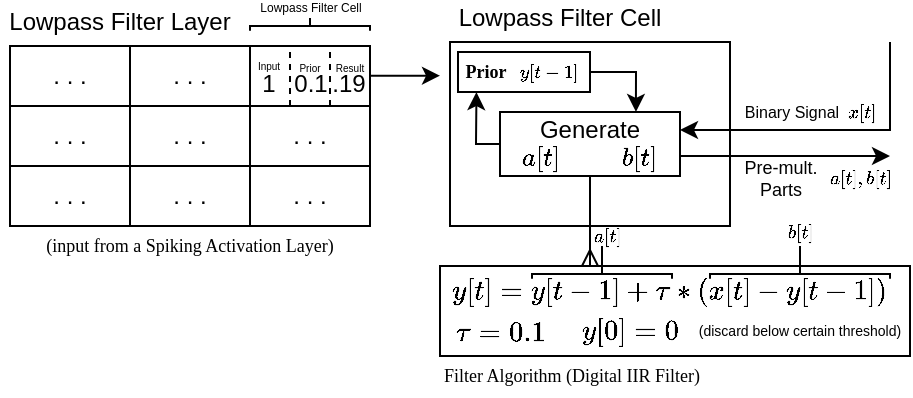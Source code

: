 <mxfile version="15.4.0" type="device"><diagram id="uoIXbic3JGS-LeMeAUY_" name="Page-1"><mxGraphModel dx="544" dy="345" grid="1" gridSize="10" guides="1" tooltips="1" connect="1" arrows="1" fold="1" page="1" pageScale="1" pageWidth="850" pageHeight="1100" math="1" shadow="0"><root><mxCell id="0"/><mxCell id="1" parent="0"/><mxCell id="ePJ33nRop-mRp14MWKkf-151" value="" style="rounded=0;whiteSpace=wrap;html=1;shadow=0;fontSize=12;fontColor=#F2F2F2;fillColor=none;" parent="1" vertex="1"><mxGeometry x="455" y="480" width="235" height="45" as="geometry"/></mxCell><mxCell id="ePJ33nRop-mRp14MWKkf-15" value="Lowpass Filter Layer" style="text;html=1;strokeColor=none;fillColor=none;align=center;verticalAlign=middle;whiteSpace=wrap;rounded=0;" parent="1" vertex="1"><mxGeometry x="235" y="348" width="120" height="20" as="geometry"/></mxCell><mxCell id="ePJ33nRop-mRp14MWKkf-20" value="$$x[t]$$" style="text;strokeColor=none;fillColor=none;align=center;verticalAlign=middle;rounded=0;fontSize=8;html=1;whiteSpace=wrap;" parent="1" vertex="1"><mxGeometry x="656" y="393" width="20" height="20" as="geometry"/></mxCell><mxCell id="ePJ33nRop-mRp14MWKkf-21" value="$$ \tau = 0.1 $$" style="text;html=1;strokeColor=none;fillColor=none;align=center;verticalAlign=middle;whiteSpace=wrap;rounded=0;" parent="1" vertex="1"><mxGeometry x="460" y="507.5" width="50" height="10" as="geometry"/></mxCell><mxCell id="ePJ33nRop-mRp14MWKkf-22" value="$$ y[t]&amp;nbsp; = y[t-1] + \tau * (x[t] - y[t-1])$$" style="text;html=1;strokeColor=none;fillColor=none;align=center;verticalAlign=middle;whiteSpace=wrap;rounded=0;" parent="1" vertex="1"><mxGeometry x="460" y="487.5" width="220" height="10" as="geometry"/></mxCell><mxCell id="ePJ33nRop-mRp14MWKkf-27" value="Binary Signal" style="text;strokeColor=none;fillColor=none;align=center;verticalAlign=middle;rounded=0;fontSize=8;html=1;whiteSpace=wrap;" parent="1" vertex="1"><mxGeometry x="601" y="393" width="60" height="20" as="geometry"/></mxCell><mxCell id="ePJ33nRop-mRp14MWKkf-28" value="" style="endArrow=classic;html=1;fontSize=8;snapToPoint=0;rounded=0;shadow=0;sketch=0;jumpStyle=none;" parent="1" edge="1"><mxGeometry width="50" height="50" relative="1" as="geometry"><mxPoint x="420" y="384.86" as="sourcePoint"/><mxPoint x="455" y="384.86" as="targetPoint"/><Array as="points"><mxPoint x="425" y="384.86"/></Array></mxGeometry></mxCell><mxCell id="ePJ33nRop-mRp14MWKkf-119" value="Input" style="text;html=1;strokeColor=none;fillColor=none;align=center;verticalAlign=middle;whiteSpace=wrap;rounded=0;fontSize=5;" parent="1" vertex="1"><mxGeometry x="361" y="379.16" width="17" as="geometry"/></mxCell><mxCell id="ePJ33nRop-mRp14MWKkf-120" value="Prior" style="text;html=1;strokeColor=none;fillColor=none;align=center;verticalAlign=middle;whiteSpace=wrap;rounded=0;fontSize=5;" parent="1" vertex="1"><mxGeometry x="380" y="379.32" width="20" as="geometry"/></mxCell><mxCell id="ePJ33nRop-mRp14MWKkf-121" value="&lt;font style=&quot;font-size: 12px&quot;&gt;1&lt;/font&gt;" style="text;html=1;strokeColor=none;fillColor=none;align=center;verticalAlign=middle;whiteSpace=wrap;rounded=0;fontSize=5;" parent="1" vertex="1"><mxGeometry x="362" y="379.16" width="15" height="20" as="geometry"/></mxCell><mxCell id="ePJ33nRop-mRp14MWKkf-122" value="&lt;span style=&quot;font-size: 12px&quot;&gt;0.1&lt;/span&gt;" style="text;html=1;strokeColor=none;fillColor=none;align=center;verticalAlign=middle;whiteSpace=wrap;rounded=0;fontSize=5;" parent="1" vertex="1"><mxGeometry x="382.5" y="379.16" width="15" height="20" as="geometry"/></mxCell><mxCell id="ePJ33nRop-mRp14MWKkf-123" value="Result" style="text;html=1;strokeColor=none;fillColor=none;align=center;verticalAlign=middle;whiteSpace=wrap;rounded=0;fontSize=5;" parent="1" vertex="1"><mxGeometry x="400" y="379.32" width="20" as="geometry"/></mxCell><mxCell id="ePJ33nRop-mRp14MWKkf-124" value="&lt;span style=&quot;font-size: 12px&quot;&gt;.19&lt;/span&gt;" style="text;html=1;strokeColor=none;fillColor=none;align=center;verticalAlign=middle;whiteSpace=wrap;rounded=0;fontSize=5;" parent="1" vertex="1"><mxGeometry x="401.5" y="379.16" width="15" height="20" as="geometry"/></mxCell><mxCell id="ePJ33nRop-mRp14MWKkf-125" value="" style="group" parent="1" vertex="1" connectable="0"><mxGeometry x="360" y="356" width="60" height="4" as="geometry"/></mxCell><mxCell id="ePJ33nRop-mRp14MWKkf-126" value="" style="endArrow=none;html=1;rounded=0;" parent="ePJ33nRop-mRp14MWKkf-125" edge="1"><mxGeometry width="50" height="50" relative="1" as="geometry"><mxPoint y="6.4" as="sourcePoint"/><mxPoint x="60" y="6.4" as="targetPoint"/><Array as="points"><mxPoint y="4"/><mxPoint x="60" y="4"/></Array></mxGeometry></mxCell><mxCell id="ePJ33nRop-mRp14MWKkf-127" value="" style="endArrow=none;html=1;" parent="ePJ33nRop-mRp14MWKkf-125" edge="1"><mxGeometry width="50" height="50" relative="1" as="geometry"><mxPoint x="30" y="4" as="sourcePoint"/><mxPoint x="30" as="targetPoint"/></mxGeometry></mxCell><mxCell id="ePJ33nRop-mRp14MWKkf-128" value="&lt;font style=&quot;font-size: 6px;&quot;&gt;Lowpass Filter Cell&lt;/font&gt;" style="text;html=1;strokeColor=none;fillColor=none;align=center;verticalAlign=middle;whiteSpace=wrap;rounded=0;fontSize=6;" parent="1" vertex="1"><mxGeometry x="362.5" y="350" width="55" height="2" as="geometry"/></mxCell><mxCell id="ePJ33nRop-mRp14MWKkf-129" value="" style="rounded=0;whiteSpace=wrap;html=1;fontColor=#525252;fillColor=none;" parent="1" vertex="1"><mxGeometry x="360" y="370" width="60" height="30" as="geometry"/></mxCell><mxCell id="ePJ33nRop-mRp14MWKkf-130" value="" style="endArrow=none;html=1;fontColor=#525252;dashed=1;" parent="1" edge="1"><mxGeometry width="50" height="50" relative="1" as="geometry"><mxPoint x="380" y="400" as="sourcePoint"/><mxPoint x="380" y="370" as="targetPoint"/></mxGeometry></mxCell><mxCell id="ePJ33nRop-mRp14MWKkf-131" value="" style="endArrow=none;html=1;fontColor=#525252;dashed=1;" parent="1" edge="1"><mxGeometry width="50" height="50" relative="1" as="geometry"><mxPoint x="400" y="400.0" as="sourcePoint"/><mxPoint x="400" y="370.0" as="targetPoint"/></mxGeometry></mxCell><mxCell id="ePJ33nRop-mRp14MWKkf-133" value="" style="shape=table;html=1;whiteSpace=wrap;startSize=0;container=1;collapsible=0;childLayout=tableLayout;fontColor=#525252;fillColor=none;rounded=0;shadow=0;" parent="1" vertex="1"><mxGeometry x="240" y="370" width="180" height="90" as="geometry"/></mxCell><mxCell id="ePJ33nRop-mRp14MWKkf-134" value="" style="shape=partialRectangle;html=1;whiteSpace=wrap;collapsible=0;dropTarget=0;pointerEvents=0;fillColor=none;top=0;left=0;bottom=0;right=0;points=[[0,0.5],[1,0.5]];portConstraint=eastwest;" parent="ePJ33nRop-mRp14MWKkf-133" vertex="1"><mxGeometry width="180" height="30" as="geometry"/></mxCell><mxCell id="ePJ33nRop-mRp14MWKkf-135" value=". . ." style="shape=partialRectangle;html=1;whiteSpace=wrap;connectable=0;fillColor=none;top=0;left=0;bottom=0;right=0;overflow=hidden;" parent="ePJ33nRop-mRp14MWKkf-134" vertex="1"><mxGeometry width="60" height="30" as="geometry"/></mxCell><mxCell id="ePJ33nRop-mRp14MWKkf-136" value=". . ." style="shape=partialRectangle;html=1;whiteSpace=wrap;connectable=0;fillColor=none;top=0;left=0;bottom=0;right=0;overflow=hidden;" parent="ePJ33nRop-mRp14MWKkf-134" vertex="1"><mxGeometry x="60" width="60" height="30" as="geometry"/></mxCell><mxCell id="ePJ33nRop-mRp14MWKkf-137" value="" style="shape=partialRectangle;html=1;whiteSpace=wrap;connectable=0;fillColor=none;top=0;left=0;bottom=0;right=0;overflow=hidden;" parent="ePJ33nRop-mRp14MWKkf-134" vertex="1"><mxGeometry x="120" width="60" height="30" as="geometry"/></mxCell><mxCell id="ePJ33nRop-mRp14MWKkf-138" value="" style="shape=partialRectangle;html=1;whiteSpace=wrap;collapsible=0;dropTarget=0;pointerEvents=0;fillColor=none;top=0;left=0;bottom=0;right=0;points=[[0,0.5],[1,0.5]];portConstraint=eastwest;" parent="ePJ33nRop-mRp14MWKkf-133" vertex="1"><mxGeometry y="30" width="180" height="30" as="geometry"/></mxCell><mxCell id="ePJ33nRop-mRp14MWKkf-139" value=". . ." style="shape=partialRectangle;html=1;whiteSpace=wrap;connectable=0;fillColor=none;top=0;left=0;bottom=0;right=0;overflow=hidden;" parent="ePJ33nRop-mRp14MWKkf-138" vertex="1"><mxGeometry width="60" height="30" as="geometry"/></mxCell><mxCell id="ePJ33nRop-mRp14MWKkf-140" value=". . ." style="shape=partialRectangle;html=1;whiteSpace=wrap;connectable=0;fillColor=none;top=0;left=0;bottom=0;right=0;overflow=hidden;" parent="ePJ33nRop-mRp14MWKkf-138" vertex="1"><mxGeometry x="60" width="60" height="30" as="geometry"/></mxCell><mxCell id="ePJ33nRop-mRp14MWKkf-141" value=". . ." style="shape=partialRectangle;html=1;whiteSpace=wrap;connectable=0;fillColor=none;top=0;left=0;bottom=0;right=0;overflow=hidden;" parent="ePJ33nRop-mRp14MWKkf-138" vertex="1"><mxGeometry x="120" width="60" height="30" as="geometry"/></mxCell><mxCell id="ePJ33nRop-mRp14MWKkf-142" value="" style="shape=partialRectangle;html=1;whiteSpace=wrap;collapsible=0;dropTarget=0;pointerEvents=0;fillColor=none;top=0;left=0;bottom=0;right=0;points=[[0,0.5],[1,0.5]];portConstraint=eastwest;" parent="ePJ33nRop-mRp14MWKkf-133" vertex="1"><mxGeometry y="60" width="180" height="30" as="geometry"/></mxCell><mxCell id="ePJ33nRop-mRp14MWKkf-143" value=". . ." style="shape=partialRectangle;html=1;whiteSpace=wrap;connectable=0;fillColor=none;top=0;left=0;bottom=0;right=0;overflow=hidden;" parent="ePJ33nRop-mRp14MWKkf-142" vertex="1"><mxGeometry width="60" height="30" as="geometry"/></mxCell><mxCell id="ePJ33nRop-mRp14MWKkf-144" value=". . ." style="shape=partialRectangle;html=1;whiteSpace=wrap;connectable=0;fillColor=none;top=0;left=0;bottom=0;right=0;overflow=hidden;" parent="ePJ33nRop-mRp14MWKkf-142" vertex="1"><mxGeometry x="60" width="60" height="30" as="geometry"/></mxCell><mxCell id="ePJ33nRop-mRp14MWKkf-145" value=". . ." style="shape=partialRectangle;html=1;whiteSpace=wrap;connectable=0;fillColor=none;top=0;left=0;bottom=0;right=0;overflow=hidden;" parent="ePJ33nRop-mRp14MWKkf-142" vertex="1"><mxGeometry x="120" width="60" height="30" as="geometry"/></mxCell><mxCell id="ePJ33nRop-mRp14MWKkf-147" value="" style="rounded=0;whiteSpace=wrap;html=1;shadow=0;fontColor=#F2F2F2;fillColor=none;" parent="1" vertex="1"><mxGeometry x="460" y="368" width="140" height="92" as="geometry"/></mxCell><mxCell id="ePJ33nRop-mRp14MWKkf-148" value="&lt;font style=&quot;font-size: 12px;&quot;&gt;Lowpass Filter Cell&lt;/font&gt;" style="text;html=1;strokeColor=none;fillColor=none;align=center;verticalAlign=middle;whiteSpace=wrap;rounded=0;fontSize=12;" parent="1" vertex="1"><mxGeometry x="460" y="350" width="110" height="12" as="geometry"/></mxCell><mxCell id="ePJ33nRop-mRp14MWKkf-150" value="" style="rounded=0;whiteSpace=wrap;html=1;shadow=0;fontSize=12;fillColor=none;" parent="1" vertex="1"><mxGeometry x="485" y="403" width="90" height="32" as="geometry"/></mxCell><mxCell id="ePJ33nRop-mRp14MWKkf-152" value="" style="endArrow=ERmany;html=1;fontSize=12;fontColor=#F2F2F2;exitX=0.5;exitY=1;exitDx=0;exitDy=0;endFill=0;" parent="1" source="ePJ33nRop-mRp14MWKkf-150" edge="1"><mxGeometry width="50" height="50" relative="1" as="geometry"><mxPoint x="530" y="570" as="sourcePoint"/><mxPoint x="530" y="480" as="targetPoint"/></mxGeometry></mxCell><mxCell id="ePJ33nRop-mRp14MWKkf-154" value="" style="endArrow=classic;html=1;fontSize=12;fontColor=#F2F2F2;entryX=1;entryY=0.5;entryDx=0;entryDy=0;rounded=0;" parent="1" edge="1"><mxGeometry width="50" height="50" relative="1" as="geometry"><mxPoint x="680" y="368" as="sourcePoint"/><mxPoint x="575" y="412" as="targetPoint"/><Array as="points"><mxPoint x="680" y="412"/></Array></mxGeometry></mxCell><mxCell id="ePJ33nRop-mRp14MWKkf-156" value="(input from a Spiking Activation Layer)" style="text;html=1;strokeColor=none;fillColor=none;align=center;verticalAlign=middle;whiteSpace=wrap;rounded=0;fontFamily=Verdana;fontSize=9;" parent="1" vertex="1"><mxGeometry x="240" y="460" width="180" height="20" as="geometry"/></mxCell><mxCell id="ePJ33nRop-mRp14MWKkf-157" value="Filter Algorithm (Digital IIR Filter)" style="text;html=1;strokeColor=none;fillColor=none;align=left;verticalAlign=middle;whiteSpace=wrap;rounded=0;shadow=0;fontSize=9;fontFamily=Verdana;" parent="1" vertex="1"><mxGeometry x="455" y="525" width="175" height="20" as="geometry"/></mxCell><mxCell id="ePJ33nRop-mRp14MWKkf-158" value="$$ y[0] = 0 $$" style="text;html=1;strokeColor=none;fillColor=none;align=center;verticalAlign=middle;whiteSpace=wrap;rounded=0;" parent="1" vertex="1"><mxGeometry x="525" y="507.5" width="50" height="10" as="geometry"/></mxCell><mxCell id="ePJ33nRop-mRp14MWKkf-159" value="" style="endArrow=classic;html=1;fontFamily=Verdana;fontSize=9;fontColor=#F2F2F2;" parent="1" edge="1"><mxGeometry width="50" height="50" relative="1" as="geometry"><mxPoint x="575" y="425" as="sourcePoint"/><mxPoint x="680" y="425" as="targetPoint"/></mxGeometry></mxCell><mxCell id="ePJ33nRop-mRp14MWKkf-161" value="$$a[t], b[t]$$" style="text;strokeColor=none;fillColor=none;align=center;verticalAlign=middle;rounded=0;fontSize=8;html=1;whiteSpace=wrap;" parent="1" vertex="1"><mxGeometry x="655" y="426" width="20" height="20" as="geometry"/></mxCell><mxCell id="ePJ33nRop-mRp14MWKkf-163" value="" style="rounded=0;whiteSpace=wrap;html=1;shadow=0;fontFamily=Verdana;fontSize=9;fontColor=#F2F2F2;fillColor=none;align=left;" parent="1" vertex="1"><mxGeometry x="464" y="373" width="66" height="20" as="geometry"/></mxCell><mxCell id="ePJ33nRop-mRp14MWKkf-166" value="&lt;span&gt;$$y[t-1]$$&lt;/span&gt;" style="text;html=1;strokeColor=none;fillColor=none;align=center;verticalAlign=middle;whiteSpace=wrap;rounded=0;shadow=0;comic=0;fontFamily=Verdana;fontSize=9;" parent="1" vertex="1"><mxGeometry x="490" y="373" width="40" height="20" as="geometry"/></mxCell><mxCell id="ePJ33nRop-mRp14MWKkf-167" value="Prior" style="text;html=1;strokeColor=none;fillColor=none;align=center;verticalAlign=middle;whiteSpace=wrap;rounded=0;shadow=0;comic=0;fontFamily=Verdana;fontSize=9;fontStyle=1" parent="1" vertex="1"><mxGeometry x="458" y="373" width="40" height="20" as="geometry"/></mxCell><mxCell id="ePJ33nRop-mRp14MWKkf-168" value="" style="endArrow=classic;html=1;fontFamily=Verdana;fontSize=9;fontColor=#F2F2F2;exitX=1;exitY=0.5;exitDx=0;exitDy=0;entryX=0.755;entryY=-0.002;entryDx=0;entryDy=0;rounded=0;entryPerimeter=0;" parent="1" source="ePJ33nRop-mRp14MWKkf-163" target="ePJ33nRop-mRp14MWKkf-150" edge="1"><mxGeometry width="50" height="50" relative="1" as="geometry"><mxPoint x="590" y="370" as="sourcePoint"/><mxPoint x="640" y="320" as="targetPoint"/><Array as="points"><mxPoint x="553" y="383"/></Array></mxGeometry></mxCell><mxCell id="ePJ33nRop-mRp14MWKkf-169" value="" style="endArrow=classic;html=1;fontFamily=Verdana;fontSize=9;fontColor=#F2F2F2;exitX=0;exitY=0.5;exitDx=0;exitDy=0;entryX=0.381;entryY=1.003;entryDx=0;entryDy=0;rounded=0;entryPerimeter=0;" parent="1" source="ePJ33nRop-mRp14MWKkf-150" target="ePJ33nRop-mRp14MWKkf-167" edge="1"><mxGeometry width="50" height="50" relative="1" as="geometry"><mxPoint x="510" y="330" as="sourcePoint"/><mxPoint x="560" y="280" as="targetPoint"/><Array as="points"><mxPoint x="473" y="419"/></Array></mxGeometry></mxCell><mxCell id="LkfGf3I3p6piDiQAy9ED-1" value="(discard below certain threshold)" style="text;html=1;strokeColor=none;fillColor=none;align=center;verticalAlign=middle;whiteSpace=wrap;rounded=0;fontSize=7;" parent="1" vertex="1"><mxGeometry x="580" y="502.5" width="110" height="20" as="geometry"/></mxCell><mxCell id="FEYuIloU2I_RJzMfi-jb-1" value="Generate" style="text;html=1;strokeColor=none;fillColor=none;align=center;verticalAlign=middle;whiteSpace=wrap;rounded=0;fontSize=12;" vertex="1" parent="1"><mxGeometry x="500" y="405" width="60" height="14" as="geometry"/></mxCell><mxCell id="FEYuIloU2I_RJzMfi-jb-2" value="$$a[t]$$" style="text;html=1;strokeColor=none;fillColor=none;align=center;verticalAlign=middle;whiteSpace=wrap;rounded=0;fontSize=11;" vertex="1" parent="1"><mxGeometry x="490" y="419" width="30" height="14" as="geometry"/></mxCell><mxCell id="FEYuIloU2I_RJzMfi-jb-3" value="$$b[t]$$" style="text;html=1;strokeColor=none;fillColor=none;align=center;verticalAlign=middle;whiteSpace=wrap;rounded=0;fontSize=11;" vertex="1" parent="1"><mxGeometry x="540" y="419" width="30" height="14" as="geometry"/></mxCell><mxCell id="FEYuIloU2I_RJzMfi-jb-4" value="" style="group" vertex="1" connectable="0" parent="1"><mxGeometry x="501" y="480" width="70" height="4" as="geometry"/></mxCell><mxCell id="FEYuIloU2I_RJzMfi-jb-5" value="" style="endArrow=none;html=1;rounded=0;" edge="1" parent="FEYuIloU2I_RJzMfi-jb-4"><mxGeometry width="50" height="50" relative="1" as="geometry"><mxPoint y="6.4" as="sourcePoint"/><mxPoint x="70" y="6.4" as="targetPoint"/><Array as="points"><mxPoint y="4"/><mxPoint x="70" y="4"/></Array></mxGeometry></mxCell><mxCell id="FEYuIloU2I_RJzMfi-jb-6" value="" style="endArrow=none;html=1;" edge="1" parent="FEYuIloU2I_RJzMfi-jb-4"><mxGeometry width="50" height="50" relative="1" as="geometry"><mxPoint x="35" y="4" as="sourcePoint"/><mxPoint x="35" y="-10" as="targetPoint"/></mxGeometry></mxCell><mxCell id="FEYuIloU2I_RJzMfi-jb-7" value="" style="group" vertex="1" connectable="0" parent="1"><mxGeometry x="590" y="480" width="90" height="4" as="geometry"/></mxCell><mxCell id="FEYuIloU2I_RJzMfi-jb-8" value="" style="endArrow=none;html=1;rounded=0;" edge="1" parent="FEYuIloU2I_RJzMfi-jb-7"><mxGeometry width="50" height="50" relative="1" as="geometry"><mxPoint y="6.4" as="sourcePoint"/><mxPoint x="90" y="6.4" as="targetPoint"/><Array as="points"><mxPoint y="4"/><mxPoint x="90" y="4"/></Array></mxGeometry></mxCell><mxCell id="FEYuIloU2I_RJzMfi-jb-9" value="" style="endArrow=none;html=1;" edge="1" parent="FEYuIloU2I_RJzMfi-jb-7"><mxGeometry width="50" height="50" relative="1" as="geometry"><mxPoint x="45" y="4" as="sourcePoint"/><mxPoint x="45" y="-10" as="targetPoint"/><Array as="points"/></mxGeometry></mxCell><mxCell id="FEYuIloU2I_RJzMfi-jb-10" value="$$a[t]$$" style="text;html=1;strokeColor=none;fillColor=none;align=center;verticalAlign=middle;whiteSpace=wrap;rounded=0;fontSize=8;" vertex="1" parent="1"><mxGeometry x="529" y="458" width="20" height="14" as="geometry"/></mxCell><mxCell id="FEYuIloU2I_RJzMfi-jb-11" value="$$b[t]$$" style="text;html=1;strokeColor=none;fillColor=none;align=center;verticalAlign=middle;whiteSpace=wrap;rounded=0;fontSize=8;" vertex="1" parent="1"><mxGeometry x="625" y="456" width="20" height="14" as="geometry"/></mxCell><mxCell id="FEYuIloU2I_RJzMfi-jb-12" value="Pre-mult.&lt;br style=&quot;font-size: 9px;&quot;&gt;Parts" style="text;strokeColor=none;fillColor=none;align=center;verticalAlign=middle;rounded=0;fontSize=9;html=1;whiteSpace=wrap;" vertex="1" parent="1"><mxGeometry x="601" y="426" width="49" height="20" as="geometry"/></mxCell></root></mxGraphModel></diagram></mxfile>